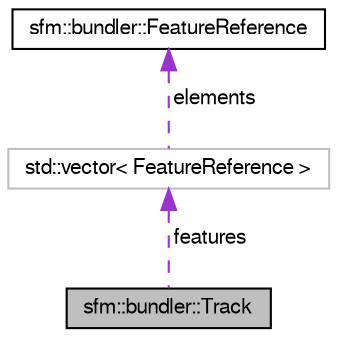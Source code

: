 digraph "sfm::bundler::Track"
{
  edge [fontname="FreeSans",fontsize="10",labelfontname="FreeSans",labelfontsize="10"];
  node [fontname="FreeSans",fontsize="10",shape=record];
  Node0 [label="sfm::bundler::Track",height=0.2,width=0.4,color="black", fillcolor="grey75", style="filled", fontcolor="black"];
  Node1 -> Node0 [dir="back",color="darkorchid3",fontsize="10",style="dashed",label=" features" ,fontname="FreeSans"];
  Node1 [label="std::vector\< FeatureReference \>",height=0.2,width=0.4,color="grey75", fillcolor="white", style="filled"];
  Node2 -> Node1 [dir="back",color="darkorchid3",fontsize="10",style="dashed",label=" elements" ,fontname="FreeSans"];
  Node2 [label="sfm::bundler::FeatureReference",height=0.2,width=0.4,color="black", fillcolor="white", style="filled",URL="$structsfm_1_1bundler_1_1_feature_reference.html",tooltip="References a 2D feature in a specific view. "];
}

